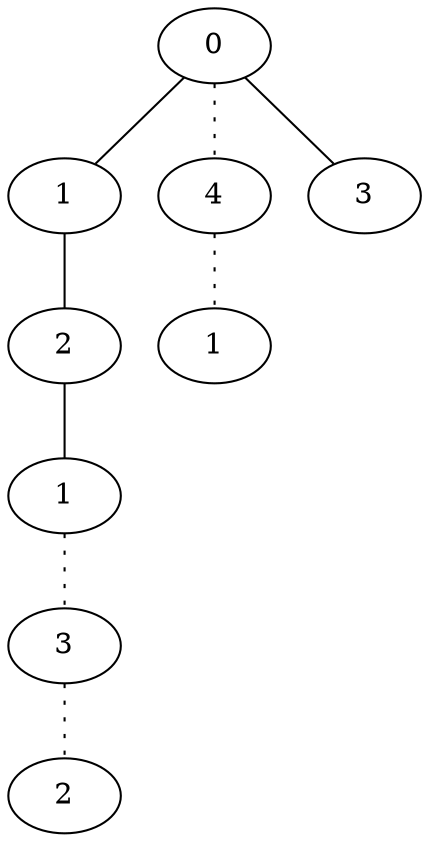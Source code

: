 graph {
a0[label=0];
a1[label=1];
a2[label=2];
a3[label=1];
a4[label=3];
a5[label=2];
a6[label=4];
a7[label=1];
a8[label=3];
a0 -- a1;
a0 -- a6 [style=dotted];
a0 -- a8;
a1 -- a2;
a2 -- a3;
a3 -- a4 [style=dotted];
a4 -- a5 [style=dotted];
a6 -- a7 [style=dotted];
}

